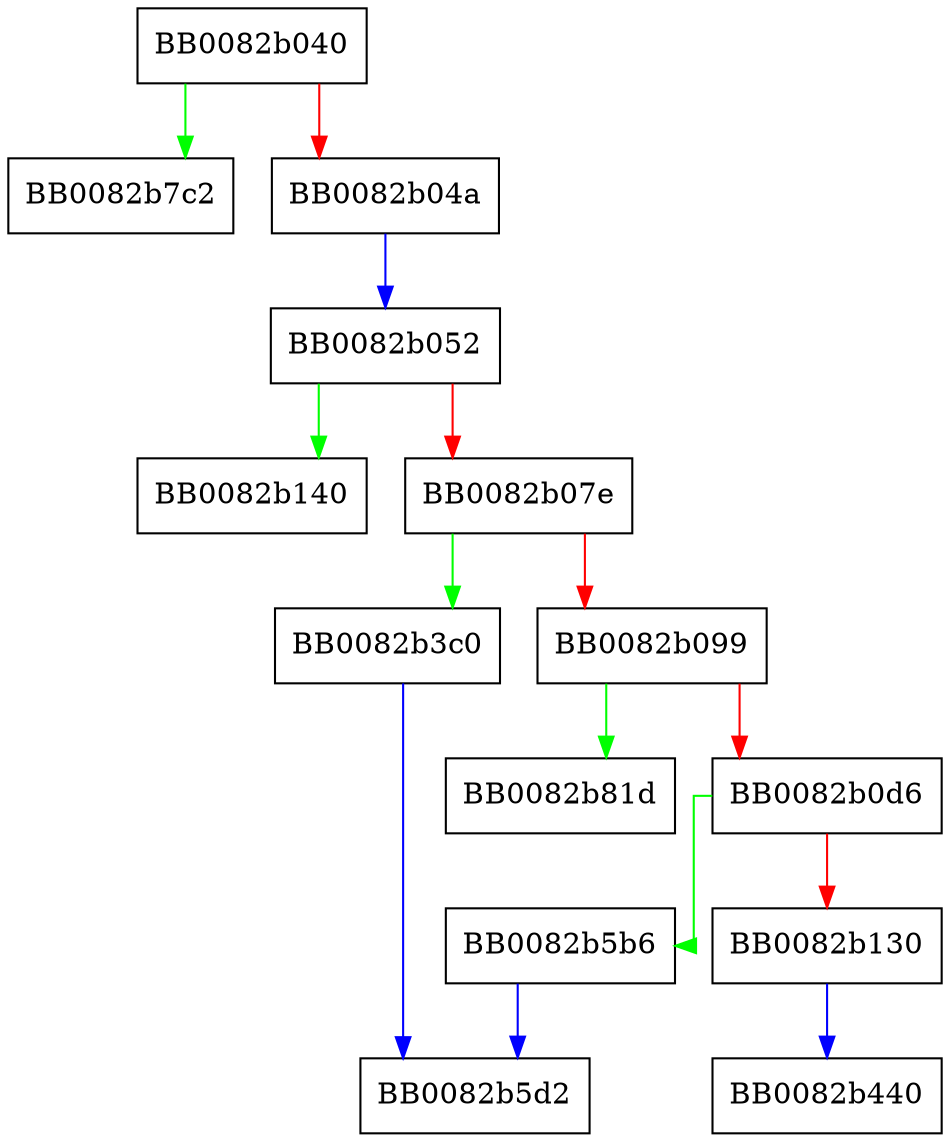 digraph poly1305_blocks_vpmadd52_4x {
  node [shape="box"];
  graph [splines=ortho];
  BB0082b040 -> BB0082b7c2 [color="green"];
  BB0082b040 -> BB0082b04a [color="red"];
  BB0082b04a -> BB0082b052 [color="blue"];
  BB0082b052 -> BB0082b140 [color="green"];
  BB0082b052 -> BB0082b07e [color="red"];
  BB0082b07e -> BB0082b3c0 [color="green"];
  BB0082b07e -> BB0082b099 [color="red"];
  BB0082b099 -> BB0082b81d [color="green"];
  BB0082b099 -> BB0082b0d6 [color="red"];
  BB0082b0d6 -> BB0082b5b6 [color="green"];
  BB0082b0d6 -> BB0082b130 [color="red"];
  BB0082b130 -> BB0082b440 [color="blue"];
  BB0082b3c0 -> BB0082b5d2 [color="blue"];
  BB0082b5b6 -> BB0082b5d2 [color="blue"];
}